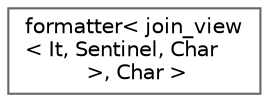 digraph "类继承关系图"
{
 // LATEX_PDF_SIZE
  bgcolor="transparent";
  edge [fontname=Helvetica,fontsize=10,labelfontname=Helvetica,labelfontsize=10];
  node [fontname=Helvetica,fontsize=10,shape=box,height=0.2,width=0.4];
  rankdir="LR";
  Node0 [id="Node000000",label="formatter\< join_view\l\< It, Sentinel, Char\l \>, Char \>",height=0.2,width=0.4,color="grey40", fillcolor="white", style="filled",URL="$structformatter_3_01join__view_3_01_it_00_01_sentinel_00_01_char_01_4_00_01_char_01_4.html",tooltip=" "];
}
